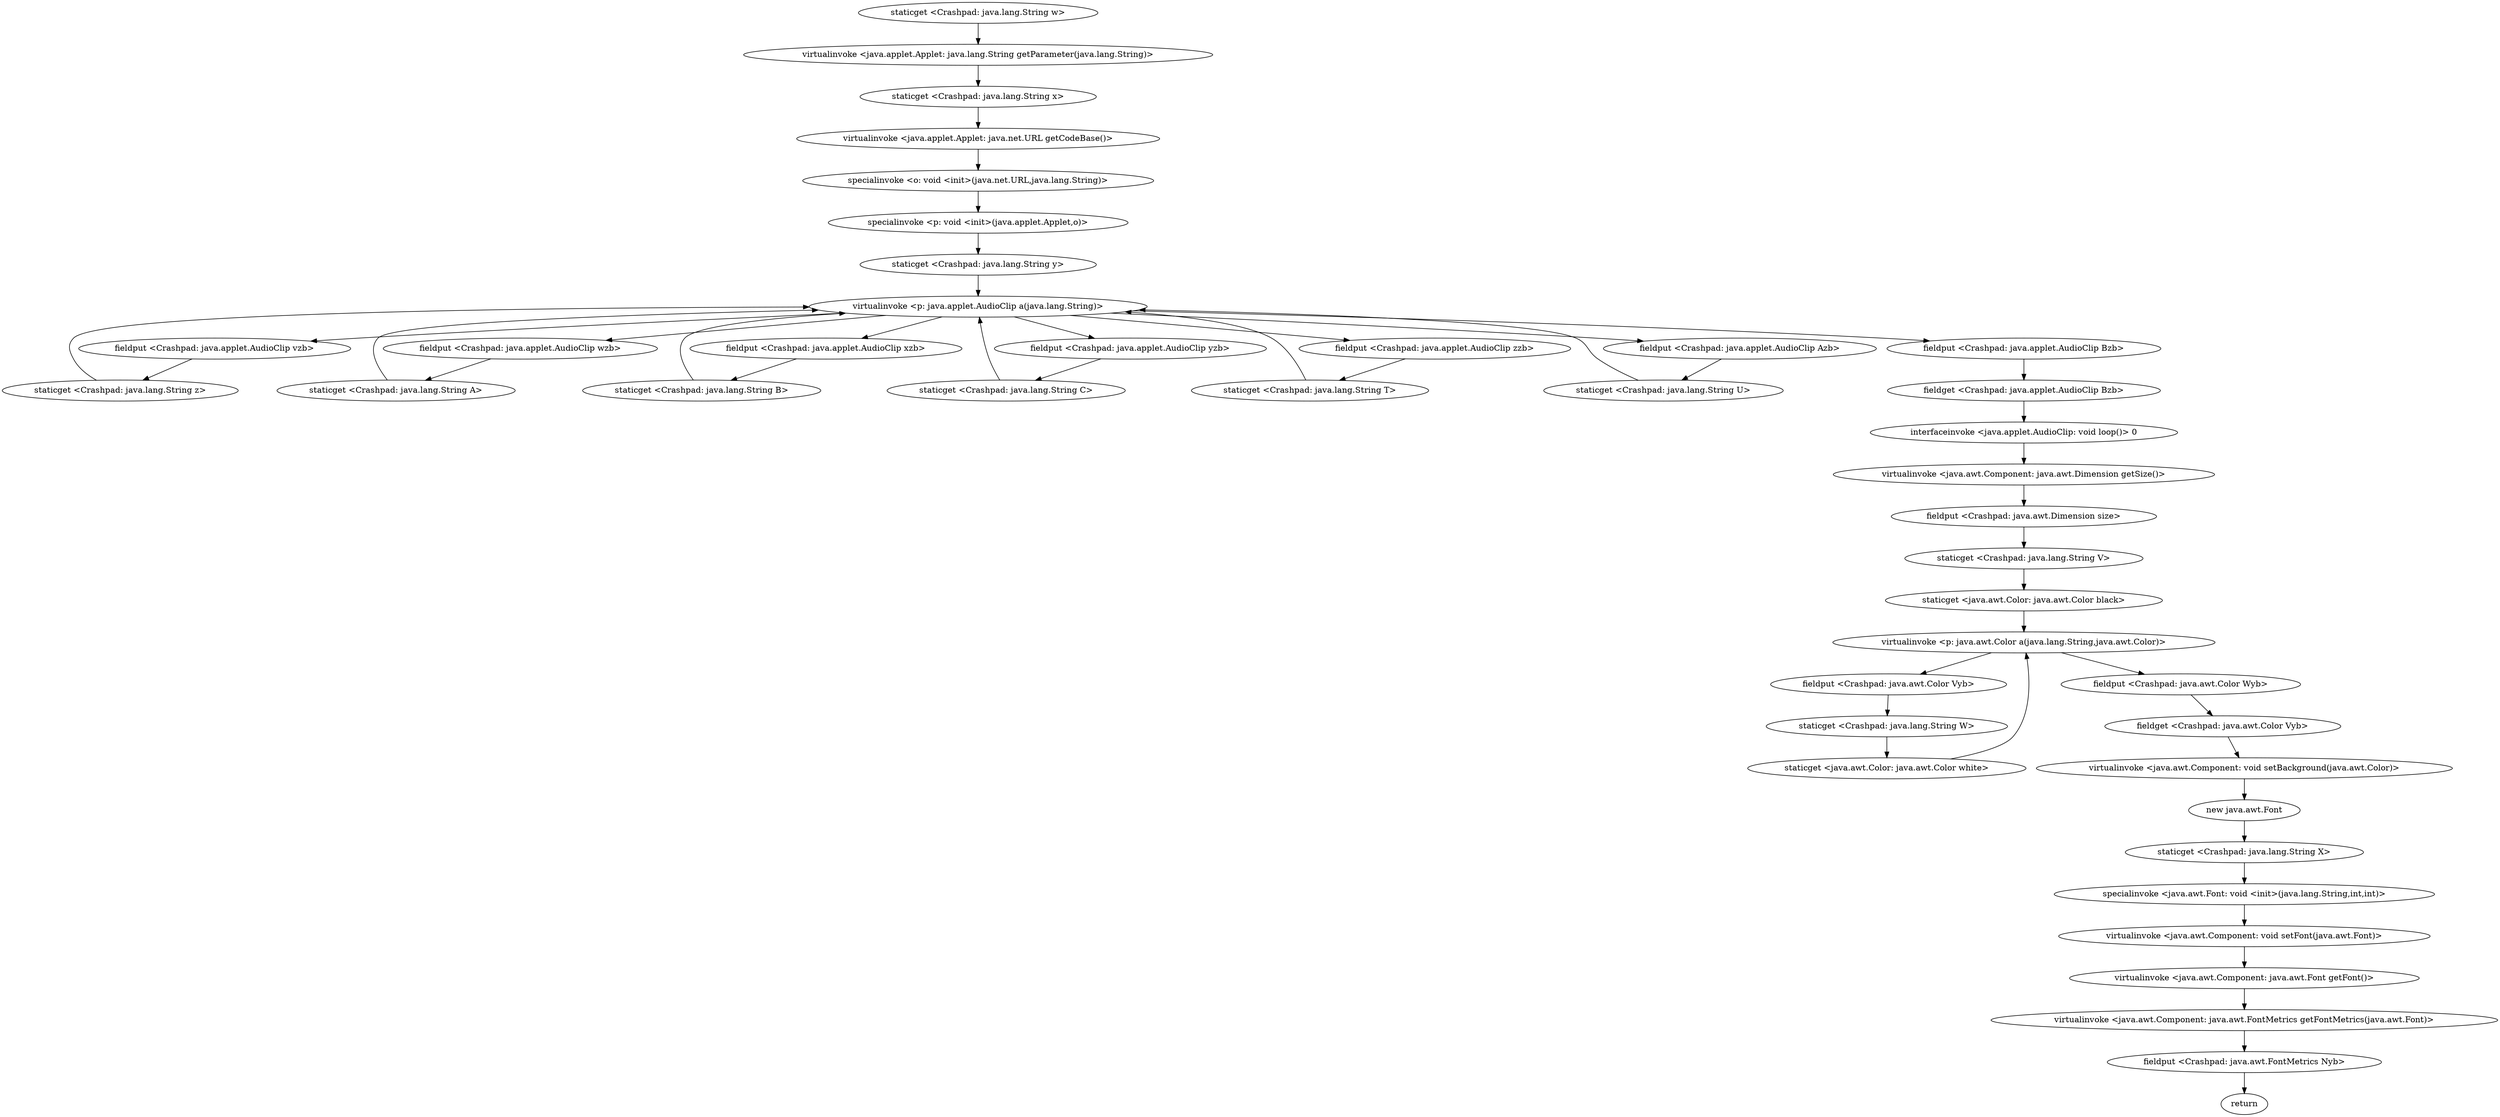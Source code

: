 digraph "" {
"staticget <Crashpad: java.lang.String w>";
 "staticget <Crashpad: java.lang.String w>"->"virtualinvoke <java.applet.Applet: java.lang.String getParameter(java.lang.String)>";
 "virtualinvoke <java.applet.Applet: java.lang.String getParameter(java.lang.String)>"->"staticget <Crashpad: java.lang.String x>";
 "staticget <Crashpad: java.lang.String x>"->"virtualinvoke <java.applet.Applet: java.net.URL getCodeBase()>";
 "virtualinvoke <java.applet.Applet: java.net.URL getCodeBase()>"->"specialinvoke <o: void <init>(java.net.URL,java.lang.String)>";
 "specialinvoke <o: void <init>(java.net.URL,java.lang.String)>"->"specialinvoke <p: void <init>(java.applet.Applet,o)>";
 "specialinvoke <p: void <init>(java.applet.Applet,o)>"->"staticget <Crashpad: java.lang.String y>";
 "staticget <Crashpad: java.lang.String y>"->"virtualinvoke <p: java.applet.AudioClip a(java.lang.String)>";
 "virtualinvoke <p: java.applet.AudioClip a(java.lang.String)>"->"fieldput <Crashpad: java.applet.AudioClip vzb>";
 "fieldput <Crashpad: java.applet.AudioClip vzb>"->"staticget <Crashpad: java.lang.String z>";
 "staticget <Crashpad: java.lang.String z>"->"virtualinvoke <p: java.applet.AudioClip a(java.lang.String)>";
 "virtualinvoke <p: java.applet.AudioClip a(java.lang.String)>"->"fieldput <Crashpad: java.applet.AudioClip wzb>";
 "fieldput <Crashpad: java.applet.AudioClip wzb>"->"staticget <Crashpad: java.lang.String A>";
 "staticget <Crashpad: java.lang.String A>"->"virtualinvoke <p: java.applet.AudioClip a(java.lang.String)>";
 "virtualinvoke <p: java.applet.AudioClip a(java.lang.String)>"->"fieldput <Crashpad: java.applet.AudioClip xzb>";
 "fieldput <Crashpad: java.applet.AudioClip xzb>"->"staticget <Crashpad: java.lang.String B>";
 "staticget <Crashpad: java.lang.String B>"->"virtualinvoke <p: java.applet.AudioClip a(java.lang.String)>";
 "virtualinvoke <p: java.applet.AudioClip a(java.lang.String)>"->"fieldput <Crashpad: java.applet.AudioClip yzb>";
 "fieldput <Crashpad: java.applet.AudioClip yzb>"->"staticget <Crashpad: java.lang.String C>";
 "staticget <Crashpad: java.lang.String C>"->"virtualinvoke <p: java.applet.AudioClip a(java.lang.String)>";
 "virtualinvoke <p: java.applet.AudioClip a(java.lang.String)>"->"fieldput <Crashpad: java.applet.AudioClip zzb>";
 "fieldput <Crashpad: java.applet.AudioClip zzb>"->"staticget <Crashpad: java.lang.String T>";
 "staticget <Crashpad: java.lang.String T>"->"virtualinvoke <p: java.applet.AudioClip a(java.lang.String)>";
 "virtualinvoke <p: java.applet.AudioClip a(java.lang.String)>"->"fieldput <Crashpad: java.applet.AudioClip Azb>";
 "fieldput <Crashpad: java.applet.AudioClip Azb>"->"staticget <Crashpad: java.lang.String U>";
 "staticget <Crashpad: java.lang.String U>"->"virtualinvoke <p: java.applet.AudioClip a(java.lang.String)>";
 "virtualinvoke <p: java.applet.AudioClip a(java.lang.String)>"->"fieldput <Crashpad: java.applet.AudioClip Bzb>";
 "fieldput <Crashpad: java.applet.AudioClip Bzb>"->"fieldget <Crashpad: java.applet.AudioClip Bzb>";
 "fieldget <Crashpad: java.applet.AudioClip Bzb>"->"interfaceinvoke <java.applet.AudioClip: void loop()> 0";
 "interfaceinvoke <java.applet.AudioClip: void loop()> 0"->"virtualinvoke <java.awt.Component: java.awt.Dimension getSize()>";
 "virtualinvoke <java.awt.Component: java.awt.Dimension getSize()>"->"fieldput <Crashpad: java.awt.Dimension size>";
 "fieldput <Crashpad: java.awt.Dimension size>"->"staticget <Crashpad: java.lang.String V>";
 "staticget <Crashpad: java.lang.String V>"->"staticget <java.awt.Color: java.awt.Color black>";
 "staticget <java.awt.Color: java.awt.Color black>"->"virtualinvoke <p: java.awt.Color a(java.lang.String,java.awt.Color)>";
 "virtualinvoke <p: java.awt.Color a(java.lang.String,java.awt.Color)>"->"fieldput <Crashpad: java.awt.Color Vyb>";
 "fieldput <Crashpad: java.awt.Color Vyb>"->"staticget <Crashpad: java.lang.String W>";
 "staticget <Crashpad: java.lang.String W>"->"staticget <java.awt.Color: java.awt.Color white>";
 "staticget <java.awt.Color: java.awt.Color white>"->"virtualinvoke <p: java.awt.Color a(java.lang.String,java.awt.Color)>";
 "virtualinvoke <p: java.awt.Color a(java.lang.String,java.awt.Color)>"->"fieldput <Crashpad: java.awt.Color Wyb>";
 "fieldput <Crashpad: java.awt.Color Wyb>"->"fieldget <Crashpad: java.awt.Color Vyb>";
 "fieldget <Crashpad: java.awt.Color Vyb>"->"virtualinvoke <java.awt.Component: void setBackground(java.awt.Color)>";
 "virtualinvoke <java.awt.Component: void setBackground(java.awt.Color)>"->"new java.awt.Font";
 "new java.awt.Font"->"staticget <Crashpad: java.lang.String X>";
 "staticget <Crashpad: java.lang.String X>"->"specialinvoke <java.awt.Font: void <init>(java.lang.String,int,int)>";
 "specialinvoke <java.awt.Font: void <init>(java.lang.String,int,int)>"->"virtualinvoke <java.awt.Component: void setFont(java.awt.Font)>";
 "virtualinvoke <java.awt.Component: void setFont(java.awt.Font)>"->"virtualinvoke <java.awt.Component: java.awt.Font getFont()>";
 "virtualinvoke <java.awt.Component: java.awt.Font getFont()>"->"virtualinvoke <java.awt.Component: java.awt.FontMetrics getFontMetrics(java.awt.Font)>";
 "virtualinvoke <java.awt.Component: java.awt.FontMetrics getFontMetrics(java.awt.Font)>"->"fieldput <Crashpad: java.awt.FontMetrics Nyb>";
 "fieldput <Crashpad: java.awt.FontMetrics Nyb>"->"return";
}
